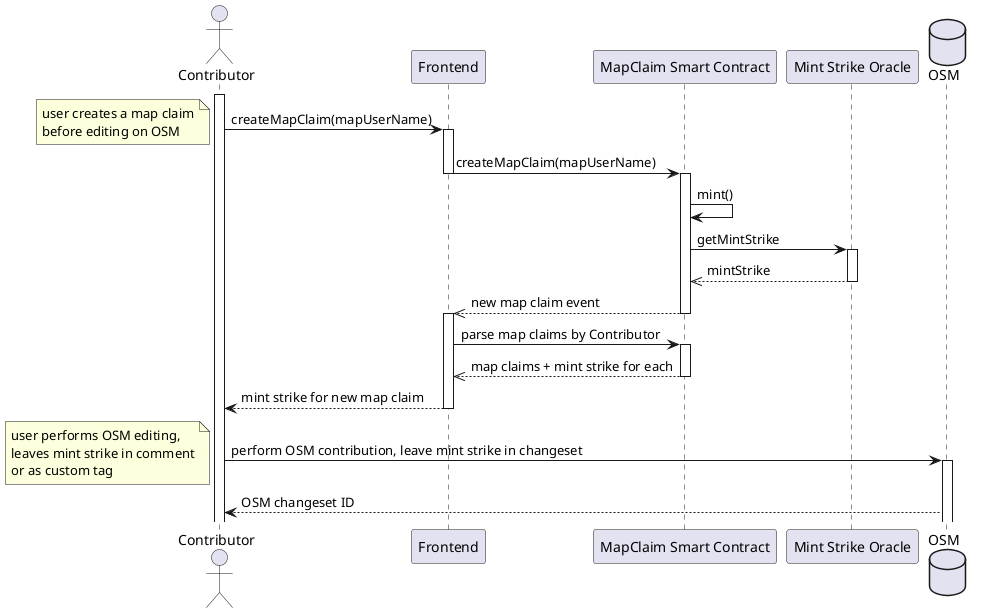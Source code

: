 @startuml
actor C as "Contributor"
participant FE as "Frontend"
participant MC as "MapClaim Smart Contract"
participant MS as "Mint Strike Oracle"
database OSM

activate C
C -> FE: createMapClaim(mapUserName)
activate FE
note left
  user creates a map claim
  before editing on OSM
end note

FE -> MC: createMapClaim(mapUserName)
deactivate FE

activate MC
MC -> MC: mint()
MC -> MS: getMintStrike

activate MS
MS -->> MC: mintStrike
deactivate MS

MC -->> FE: new map claim event
deactivate MC

activate FE
FE -> MC: parse map claims by Contributor

activate MC
MC -->> FE: map claims + mint strike for each
deactivate MC
FE --> C: mint strike for new map claim
deactivate FE

C -> OSM: perform OSM contribution, leave mint strike in changeset
note left
  user performs OSM editing,
  leaves mint strike in comment
  or as custom tag
end note
activate OSM
OSM --> C: OSM changeset ID
@enduml


